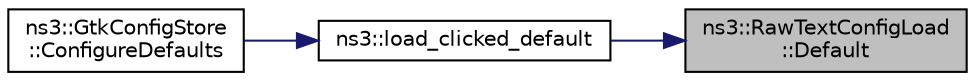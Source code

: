 digraph "ns3::RawTextConfigLoad::Default"
{
 // LATEX_PDF_SIZE
  edge [fontname="Helvetica",fontsize="10",labelfontname="Helvetica",labelfontsize="10"];
  node [fontname="Helvetica",fontsize="10",shape=record];
  rankdir="RL";
  Node1 [label="ns3::RawTextConfigLoad\l::Default",height=0.2,width=0.4,color="black", fillcolor="grey75", style="filled", fontcolor="black",tooltip="Load or save the default values."];
  Node1 -> Node2 [dir="back",color="midnightblue",fontsize="10",style="solid",fontname="Helvetica"];
  Node2 [label="ns3::load_clicked_default",height=0.2,width=0.4,color="black", fillcolor="white", style="filled",URL="$namespacens3.html#af500ab6459ed7099c0e403a504f9339e",tooltip="If the user presses the button load, it will load the config file into memory."];
  Node2 -> Node3 [dir="back",color="midnightblue",fontsize="10",style="solid",fontname="Helvetica"];
  Node3 [label="ns3::GtkConfigStore\l::ConfigureDefaults",height=0.2,width=0.4,color="black", fillcolor="white", style="filled",URL="$classns3_1_1_gtk_config_store.html#aa6bc1c922ac60a9cef7134875f98bd24",tooltip="Process default values."];
}
